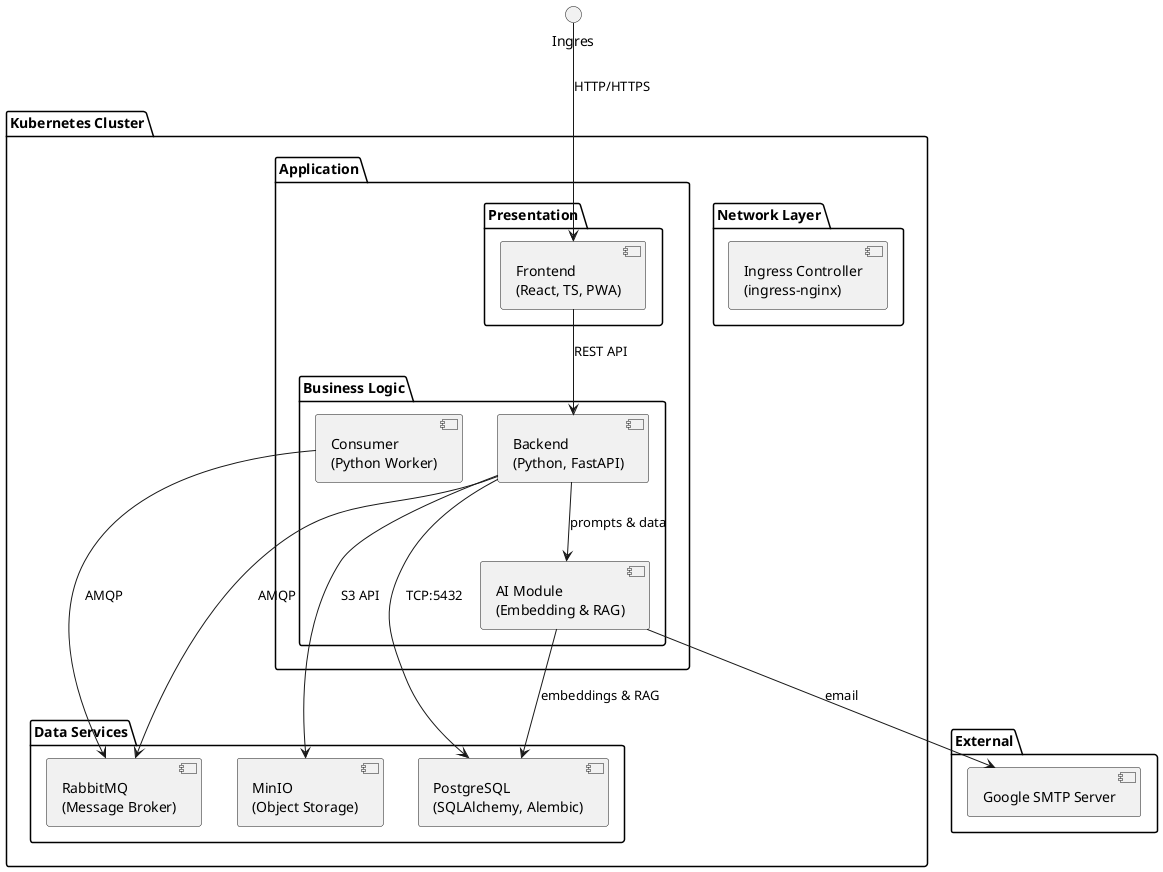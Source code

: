 @startuml

package "Kubernetes Cluster" {

  package "Network Layer" {
    [Ingress Controller\n(ingress-nginx)] as Ingress
  }

  package "Application" {
    package "Presentation" {
      [Frontend\n(React, TS, PWA)] as Frontend
    }
    package "Business Logic" {
      [Backend\n(Python, FastAPI)] as Backend
      [Consumer\n(Python Worker)] as Consumer
      [AI Module\n(Embedding & RAG)] as AIModule
    }
  }

  package "Data Services" {
    [RabbitMQ\n(Message Broker)] as RabbitMQ
    [MinIO\n(Object Storage)] as MinIO
    [PostgreSQL\n(SQLAlchemy, Alembic)] as Database
  }
}

package "External" {
  [Google SMTP Server] as SMTP
}

' Define dependencies between packages
Ingres-->Frontend : HTTP/HTTPS
Frontend-->Backend : REST API
Backend-->RabbitMQ : AMQP
Consumer-->RabbitMQ : AMQP
Backend-->MinIO : S3 API
Backend-->Database : TCP:5432
Backend-->AIModule : prompts & data
AIModule-->Database : embeddings & RAG
AIModule-->SMTP : email
@enduml
